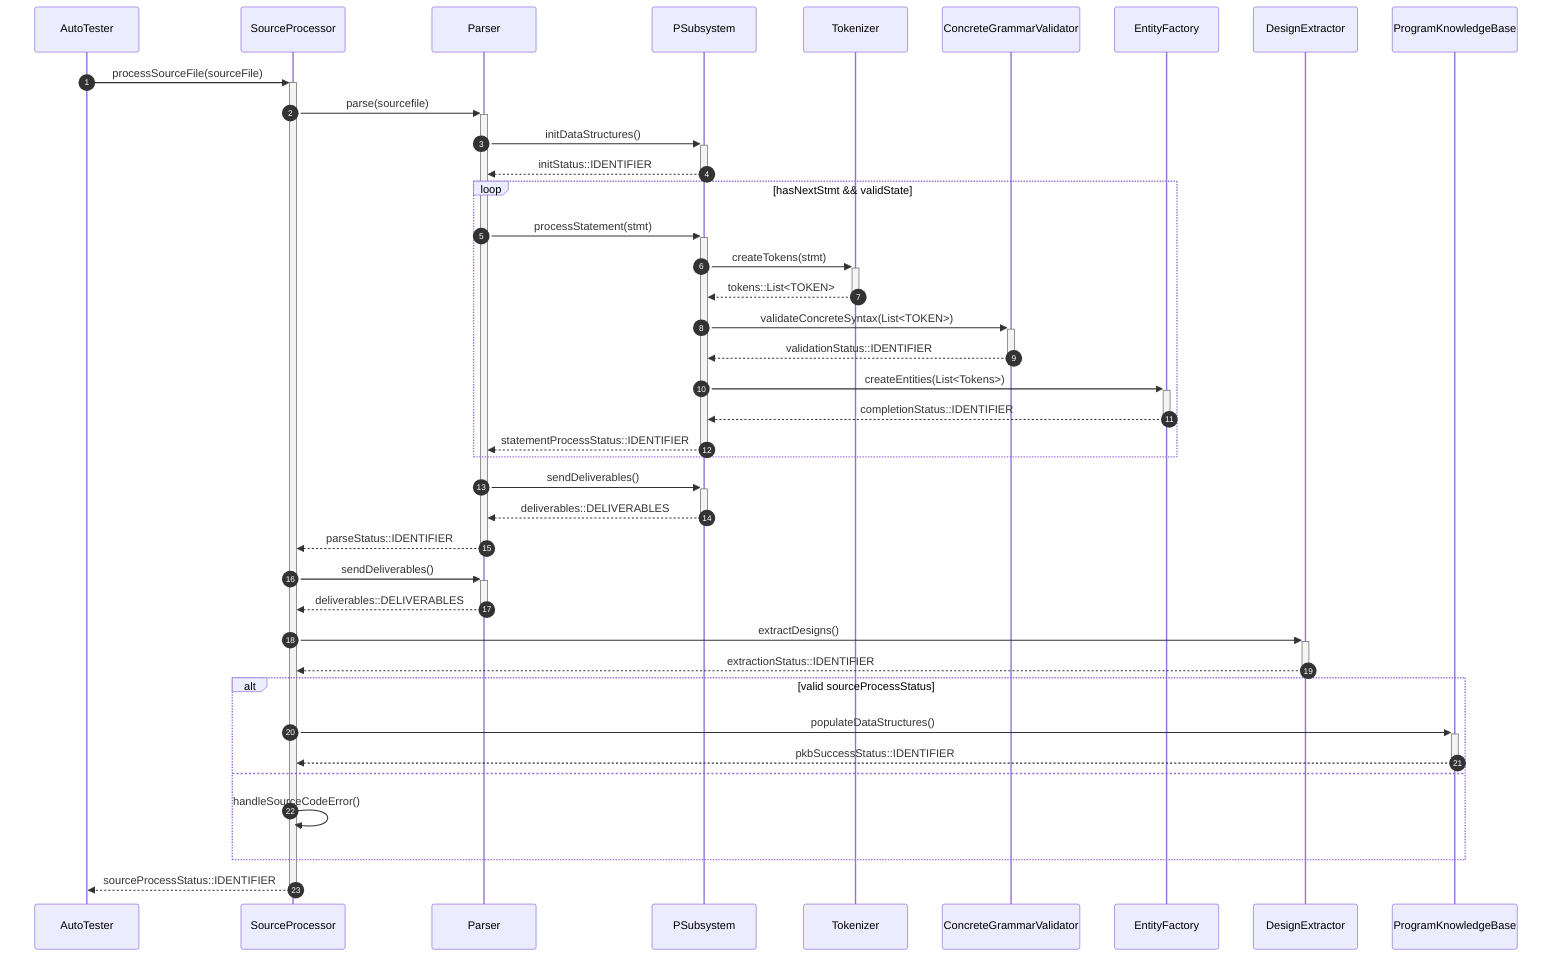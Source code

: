 sequenceDiagram
    autonumber
    participant AT as AutoTester
    participant SP as SourceProcessor
    participant P as Parser
    %% subsystem creates nodes and storing AST while the lines are being read
    %% Psystem contains statement stacks..
    participant PSub as PSubsystem
    participant Tkn as Tokenizer
    participant CGV as ConcreteGrammarValidator
    %% EntityFactory modifies necessary DSes (creates nodes in AST, add entries into relationship, entity tables ...)
    %% To prevent the passing of multiple different objects, there's going to be a bi-directional relationship b/w EF and PSub where PSub will read the values of DSes and Helper Stacks kept inside PSub, and EF will be creating and modifying said objects within PSub. This might need an intermediary Relationship Class or smth to avoid circular dependency
    participant EF as EntityFactory
    participant DE as DesignExtractor
    participant PKB as ProgramKnowledgeBase

    AT->>+SP: processSourceFile(sourceFile)
    SP ->>+ P: parse(sourcefile)

    %% initialises the necessary data structures inside PSub, these DSes (AST, RelationshipTables, EntityTables) will be accumulated
    %% Assumption: P will check correctness while building DSes %
    P ->>+ PSub: initDataStructures()
    PSub -->>- P: initStatus::IDENTIFIER

    %% statement here refers to the source code in between two semicolons
    %% If validState == false in reportParseStatus(Failure), the loop terminates
    loop hasNextStmt && validState
        P ->>+ PSub: processStatement(stmt)
        PSub ->>+ Tkn: createTokens(stmt)
        %% a token looks like: (<symbol>, <tokenTag>) brace_open brace_close
        Tkn -->>- PSub: tokens::List<TOKEN>

        %% We ask the validator to validate the syntax for a single statement, if there's an error at any token, it should fail early and return us the validationStatus
        %% SideEffect:Since the validator looks at tokens one by one, we let the validator modify "helper stacks" that are in the PSub
        %% "Helper Stacks" are cumulative stacks or any other DSes kept in the PSubsystem. e.g.
        %% "Helper Stacks" are there to help keep track of tokens and determine how the DSes are being modified. e.g. if CGV current sees an open brace, it knows that it's a new container, hence the PSub's helper stack should be notified such that the AST will branch out, the relationship tables will create new entries...
        PSub ->>+ CGV: validateConcreteSyntax(List<TOKEN>)
        CGV -->>-PSub: validationStatus::IDENTIFIER

        %% create Entities:  Entity here refers to the Abstraction Entity as described by the wiki/lecture 1 slides
        PSub ->>+EF:createEntities(List<Tokens>)
        %% This method has responsibilities such as adding necessary Entity Nodes to the AST and updating the necessary tables to reflect relationships (this is where we add info about relationships b/w lines, vars...)
        %% Entity node refers to WHILE/IF/ASSIGN... ref to
        EF-->>-PSub:completionStatus::IDENTIFIER

        PSub -->>-P: statementProcessStatus::IDENTIFIER
        %% todo: handle the error handling opt code here
    end
    %% at this point, all the statements have been processed, the parser is ready for deliverables to be sent to SP
    P ->>+PSub: sendDeliverables()
    PSub -->>-P: deliverables::DELIVERABLES

    P -->>-SP: parseStatus::IDENTIFIER

    SP ->>+P: sendDeliverables()
    P -->>-SP: deliverables::DELIVERABLES

    %% todo: add in DE activities
    SP ->>+DE:extractDesigns()
    %% DE and SP will comms with each other bidirectionally
    %% todo: these sequences will be fleshed out in a separate sequence diagram
    DE -->>-SP:extractionStatus::IDENTIFIER


    alt valid sourceProcessStatus
        SP ->>+PKB: populateDataStructures()
        PKB -->>-SP:pkbSuccessStatus::IDENTIFIER
    else
        SP ->>SP : handleSourceCodeError()
    end

    SP -->>- AT: sourceProcessStatus::IDENTIFIER

    %% Transitive => Parents*, Children* Follows*, FollowedBy* Use, UsedBy, Modifies, ModifiesBy
    %% By right, AST should not be used for resolving queries (anything, we try to add aux Data Structures)
    %% This sequence of steps ends when the source processing is done and deliverables sent to PKB %%